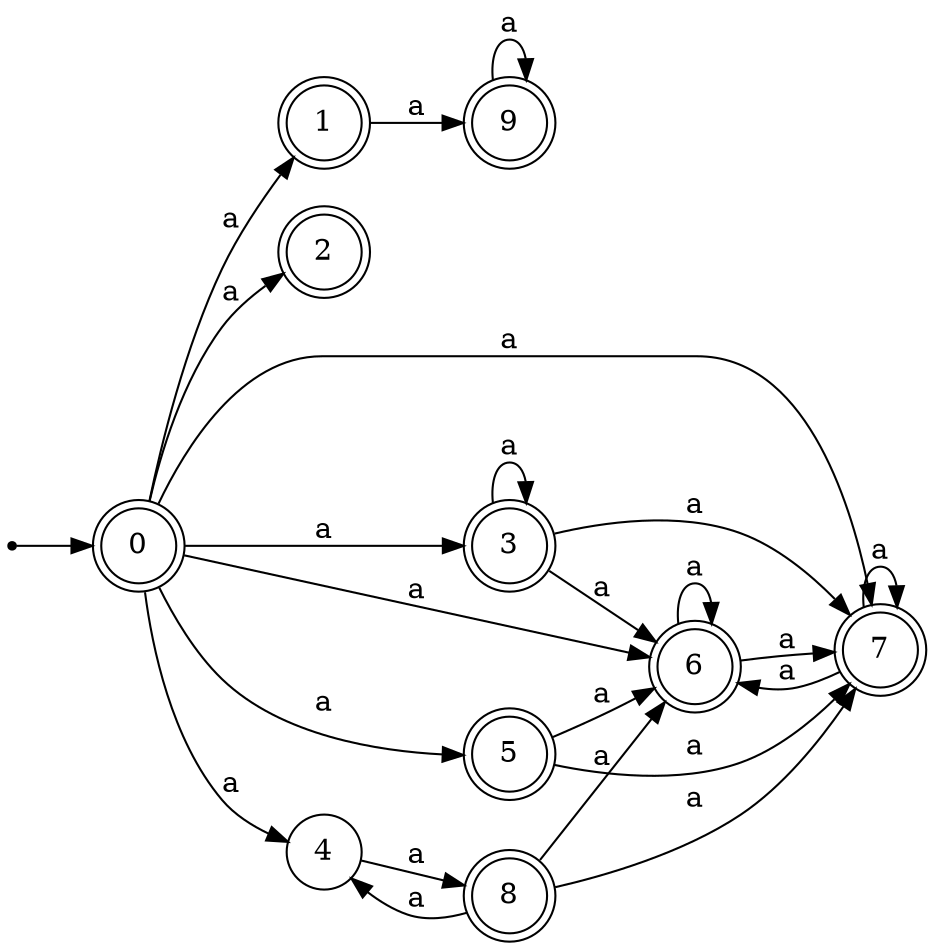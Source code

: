 digraph finite_state_machine {
rankdir=LR;
size="20,20";
node [shape = point]; "dummy0"
node [shape = doublecircle]; "0";"dummy0" -> "0";
node [shape = doublecircle]; "1";node [shape = doublecircle]; "2";node [shape = doublecircle]; "3";node [shape = circle]; "4";
node [shape = doublecircle]; "5";node [shape = doublecircle]; "6";node [shape = doublecircle]; "7";node [shape = doublecircle]; "8";node [shape = doublecircle]; "9";"0" -> "1" [label = "a"];
 "0" -> "2" [label = "a"];
 "0" -> "3" [label = "a"];
 "0" -> "4" [label = "a"];
 "0" -> "5" [label = "a"];
 "0" -> "6" [label = "a"];
 "0" -> "7" [label = "a"];
 "7" -> "6" [label = "a"];
 "7" -> "7" [label = "a"];
 "6" -> "6" [label = "a"];
 "6" -> "7" [label = "a"];
 "5" -> "6" [label = "a"];
 "5" -> "7" [label = "a"];
 "4" -> "8" [label = "a"];
 "8" -> "4" [label = "a"];
 "8" -> "6" [label = "a"];
 "8" -> "7" [label = "a"];
 "3" -> "3" [label = "a"];
 "3" -> "6" [label = "a"];
 "3" -> "7" [label = "a"];
 "1" -> "9" [label = "a"];
 "9" -> "9" [label = "a"];
 }
